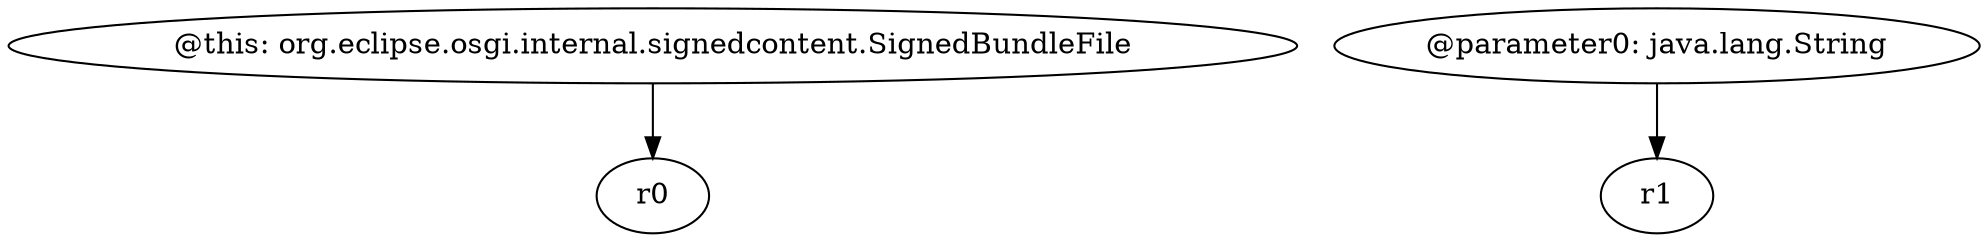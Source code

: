 digraph g {
0[label="@this: org.eclipse.osgi.internal.signedcontent.SignedBundleFile"]
1[label="r0"]
0->1[label=""]
2[label="@parameter0: java.lang.String"]
3[label="r1"]
2->3[label=""]
}